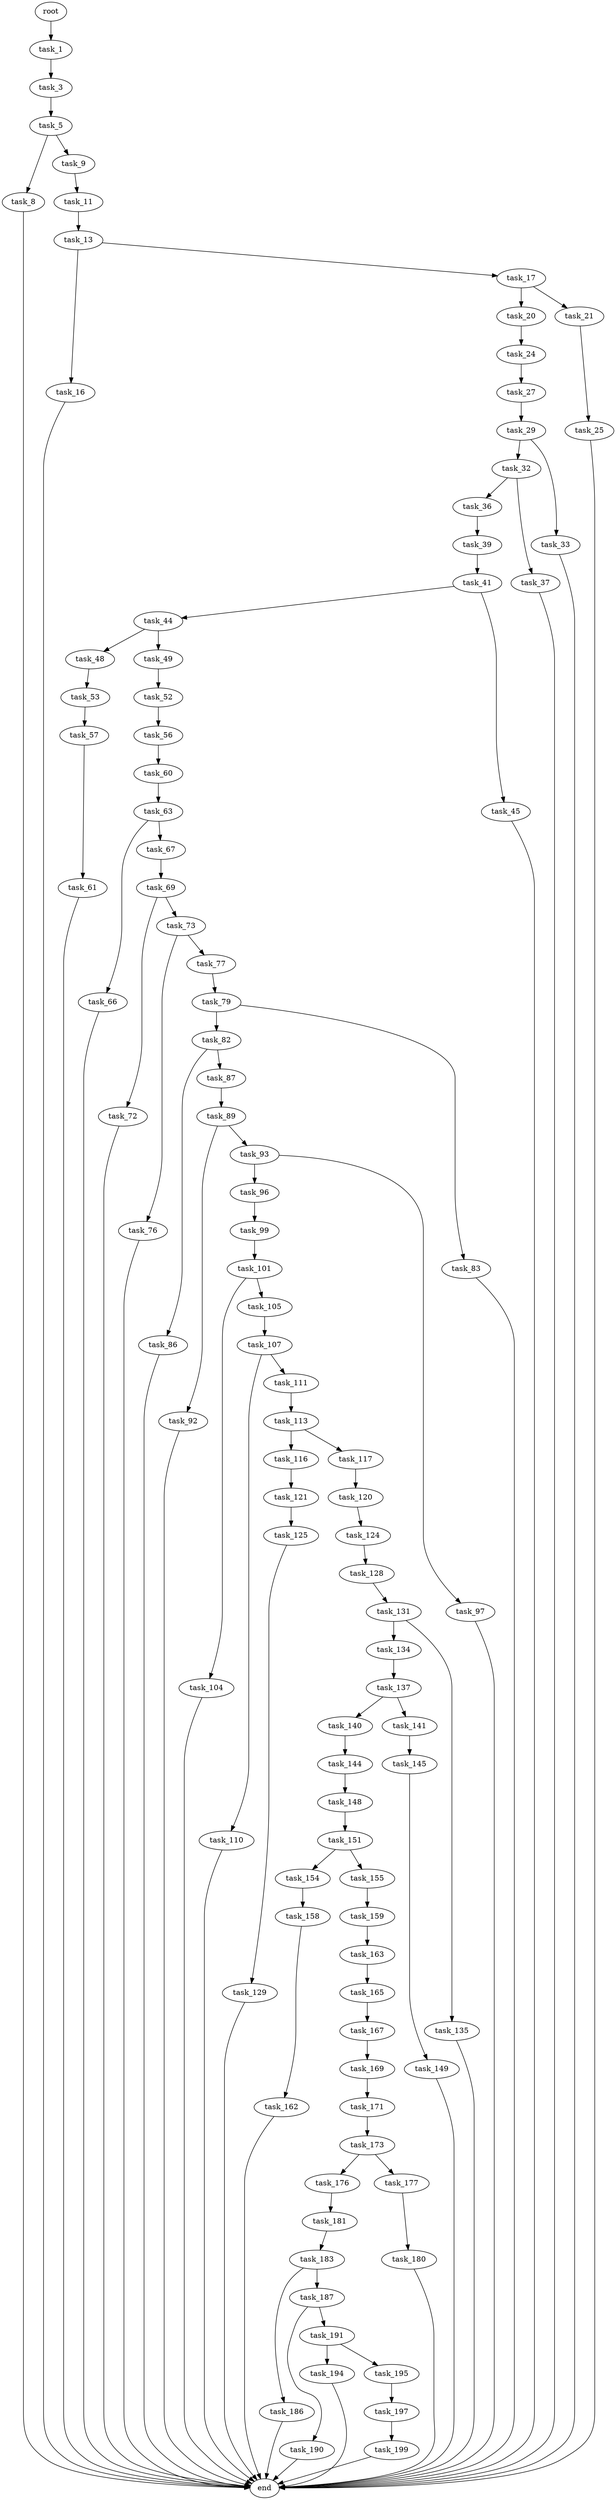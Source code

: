 digraph G {
  root [size="0.000000"];
  task_1 [size="9458653366.000000"];
  task_3 [size="1300162170.000000"];
  task_5 [size="134217728000.000000"];
  task_8 [size="335490803501.000000"];
  task_9 [size="36311373304.000000"];
  task_11 [size="129784120517.000000"];
  task_13 [size="782757789696.000000"];
  task_16 [size="2131641610.000000"];
  task_17 [size="68719476736.000000"];
  task_20 [size="246055901074.000000"];
  task_21 [size="782757789696.000000"];
  task_24 [size="5773961535.000000"];
  task_25 [size="147408503188.000000"];
  task_27 [size="68719476736.000000"];
  task_29 [size="145389978451.000000"];
  task_32 [size="3951196901.000000"];
  task_33 [size="28991029248.000000"];
  task_36 [size="384954792980.000000"];
  task_37 [size="13687750246.000000"];
  task_39 [size="29122559362.000000"];
  task_41 [size="8589934592.000000"];
  task_44 [size="549755813888.000000"];
  task_45 [size="231928233984.000000"];
  task_48 [size="68719476736.000000"];
  task_49 [size="371086141731.000000"];
  task_52 [size="68719476736.000000"];
  task_53 [size="231928233984.000000"];
  task_56 [size="22589788176.000000"];
  task_57 [size="244613536390.000000"];
  task_60 [size="14948715897.000000"];
  task_61 [size="1570999137.000000"];
  task_63 [size="1073741824000.000000"];
  task_66 [size="20568354534.000000"];
  task_67 [size="8589934592.000000"];
  task_69 [size="8583969523.000000"];
  task_72 [size="6873991595.000000"];
  task_73 [size="282416591595.000000"];
  task_76 [size="231928233984.000000"];
  task_77 [size="362558578052.000000"];
  task_79 [size="782757789696.000000"];
  task_82 [size="549755813888.000000"];
  task_83 [size="16162151466.000000"];
  task_86 [size="137765639434.000000"];
  task_87 [size="12702781601.000000"];
  task_89 [size="368293445632.000000"];
  task_92 [size="549755813888.000000"];
  task_93 [size="8526507629.000000"];
  task_96 [size="8589934592.000000"];
  task_97 [size="1073741824000.000000"];
  task_99 [size="128165544509.000000"];
  task_101 [size="134217728000.000000"];
  task_104 [size="5530136887.000000"];
  task_105 [size="230150447150.000000"];
  task_107 [size="202523674786.000000"];
  task_110 [size="1510912835.000000"];
  task_111 [size="1671492455.000000"];
  task_113 [size="782757789696.000000"];
  task_116 [size="220719239844.000000"];
  task_117 [size="5933086036.000000"];
  task_120 [size="261606443796.000000"];
  task_121 [size="21573516712.000000"];
  task_124 [size="10318838584.000000"];
  task_125 [size="8842611280.000000"];
  task_128 [size="231928233984.000000"];
  task_129 [size="1073741824000.000000"];
  task_131 [size="134217728000.000000"];
  task_134 [size="782757789696.000000"];
  task_135 [size="68719476736.000000"];
  task_137 [size="12794201352.000000"];
  task_140 [size="7672428267.000000"];
  task_141 [size="8589934592.000000"];
  task_144 [size="37290243093.000000"];
  task_145 [size="308492585428.000000"];
  task_148 [size="2251471612.000000"];
  task_149 [size="379682662833.000000"];
  task_151 [size="1099620067601.000000"];
  task_154 [size="5744381925.000000"];
  task_155 [size="571160446794.000000"];
  task_158 [size="134217728000.000000"];
  task_159 [size="231928233984.000000"];
  task_162 [size="22481740940.000000"];
  task_163 [size="881028812935.000000"];
  task_165 [size="186454487490.000000"];
  task_167 [size="37600192512.000000"];
  task_169 [size="10717114567.000000"];
  task_171 [size="550182813316.000000"];
  task_173 [size="28991029248.000000"];
  task_176 [size="12364619777.000000"];
  task_177 [size="28991029248.000000"];
  task_180 [size="68719476736.000000"];
  task_181 [size="3774238519.000000"];
  task_183 [size="34331347040.000000"];
  task_186 [size="68719476736.000000"];
  task_187 [size="202012072584.000000"];
  task_190 [size="8680541720.000000"];
  task_191 [size="257415219934.000000"];
  task_194 [size="68719476736.000000"];
  task_195 [size="68719476736.000000"];
  task_197 [size="184793320194.000000"];
  task_199 [size="61255919558.000000"];
  end [size="0.000000"];

  root -> task_1 [size="1.000000"];
  task_1 -> task_3 [size="679477248.000000"];
  task_3 -> task_5 [size="33554432.000000"];
  task_5 -> task_8 [size="209715200.000000"];
  task_5 -> task_9 [size="209715200.000000"];
  task_8 -> end [size="1.000000"];
  task_9 -> task_11 [size="679477248.000000"];
  task_11 -> task_13 [size="209715200.000000"];
  task_13 -> task_16 [size="679477248.000000"];
  task_13 -> task_17 [size="679477248.000000"];
  task_16 -> end [size="1.000000"];
  task_17 -> task_20 [size="134217728.000000"];
  task_17 -> task_21 [size="134217728.000000"];
  task_20 -> task_24 [size="301989888.000000"];
  task_21 -> task_25 [size="679477248.000000"];
  task_24 -> task_27 [size="301989888.000000"];
  task_25 -> end [size="1.000000"];
  task_27 -> task_29 [size="134217728.000000"];
  task_29 -> task_32 [size="301989888.000000"];
  task_29 -> task_33 [size="301989888.000000"];
  task_32 -> task_36 [size="301989888.000000"];
  task_32 -> task_37 [size="301989888.000000"];
  task_33 -> end [size="1.000000"];
  task_36 -> task_39 [size="411041792.000000"];
  task_37 -> end [size="1.000000"];
  task_39 -> task_41 [size="679477248.000000"];
  task_41 -> task_44 [size="33554432.000000"];
  task_41 -> task_45 [size="33554432.000000"];
  task_44 -> task_48 [size="536870912.000000"];
  task_44 -> task_49 [size="536870912.000000"];
  task_45 -> end [size="1.000000"];
  task_48 -> task_53 [size="134217728.000000"];
  task_49 -> task_52 [size="301989888.000000"];
  task_52 -> task_56 [size="134217728.000000"];
  task_53 -> task_57 [size="301989888.000000"];
  task_56 -> task_60 [size="838860800.000000"];
  task_57 -> task_61 [size="536870912.000000"];
  task_60 -> task_63 [size="411041792.000000"];
  task_61 -> end [size="1.000000"];
  task_63 -> task_66 [size="838860800.000000"];
  task_63 -> task_67 [size="838860800.000000"];
  task_66 -> end [size="1.000000"];
  task_67 -> task_69 [size="33554432.000000"];
  task_69 -> task_72 [size="209715200.000000"];
  task_69 -> task_73 [size="209715200.000000"];
  task_72 -> end [size="1.000000"];
  task_73 -> task_76 [size="209715200.000000"];
  task_73 -> task_77 [size="209715200.000000"];
  task_76 -> end [size="1.000000"];
  task_77 -> task_79 [size="536870912.000000"];
  task_79 -> task_82 [size="679477248.000000"];
  task_79 -> task_83 [size="679477248.000000"];
  task_82 -> task_86 [size="536870912.000000"];
  task_82 -> task_87 [size="536870912.000000"];
  task_83 -> end [size="1.000000"];
  task_86 -> end [size="1.000000"];
  task_87 -> task_89 [size="209715200.000000"];
  task_89 -> task_92 [size="411041792.000000"];
  task_89 -> task_93 [size="411041792.000000"];
  task_92 -> end [size="1.000000"];
  task_93 -> task_96 [size="134217728.000000"];
  task_93 -> task_97 [size="134217728.000000"];
  task_96 -> task_99 [size="33554432.000000"];
  task_97 -> end [size="1.000000"];
  task_99 -> task_101 [size="134217728.000000"];
  task_101 -> task_104 [size="209715200.000000"];
  task_101 -> task_105 [size="209715200.000000"];
  task_104 -> end [size="1.000000"];
  task_105 -> task_107 [size="679477248.000000"];
  task_107 -> task_110 [size="209715200.000000"];
  task_107 -> task_111 [size="209715200.000000"];
  task_110 -> end [size="1.000000"];
  task_111 -> task_113 [size="33554432.000000"];
  task_113 -> task_116 [size="679477248.000000"];
  task_113 -> task_117 [size="679477248.000000"];
  task_116 -> task_121 [size="411041792.000000"];
  task_117 -> task_120 [size="301989888.000000"];
  task_120 -> task_124 [size="209715200.000000"];
  task_121 -> task_125 [size="33554432.000000"];
  task_124 -> task_128 [size="209715200.000000"];
  task_125 -> task_129 [size="411041792.000000"];
  task_128 -> task_131 [size="301989888.000000"];
  task_129 -> end [size="1.000000"];
  task_131 -> task_134 [size="209715200.000000"];
  task_131 -> task_135 [size="209715200.000000"];
  task_134 -> task_137 [size="679477248.000000"];
  task_135 -> end [size="1.000000"];
  task_137 -> task_140 [size="301989888.000000"];
  task_137 -> task_141 [size="301989888.000000"];
  task_140 -> task_144 [size="536870912.000000"];
  task_141 -> task_145 [size="33554432.000000"];
  task_144 -> task_148 [size="679477248.000000"];
  task_145 -> task_149 [size="209715200.000000"];
  task_148 -> task_151 [size="75497472.000000"];
  task_149 -> end [size="1.000000"];
  task_151 -> task_154 [size="679477248.000000"];
  task_151 -> task_155 [size="679477248.000000"];
  task_154 -> task_158 [size="411041792.000000"];
  task_155 -> task_159 [size="411041792.000000"];
  task_158 -> task_162 [size="209715200.000000"];
  task_159 -> task_163 [size="301989888.000000"];
  task_162 -> end [size="1.000000"];
  task_163 -> task_165 [size="679477248.000000"];
  task_165 -> task_167 [size="134217728.000000"];
  task_167 -> task_169 [size="75497472.000000"];
  task_169 -> task_171 [size="679477248.000000"];
  task_171 -> task_173 [size="679477248.000000"];
  task_173 -> task_176 [size="75497472.000000"];
  task_173 -> task_177 [size="75497472.000000"];
  task_176 -> task_181 [size="301989888.000000"];
  task_177 -> task_180 [size="75497472.000000"];
  task_180 -> end [size="1.000000"];
  task_181 -> task_183 [size="75497472.000000"];
  task_183 -> task_186 [size="679477248.000000"];
  task_183 -> task_187 [size="679477248.000000"];
  task_186 -> end [size="1.000000"];
  task_187 -> task_190 [size="134217728.000000"];
  task_187 -> task_191 [size="134217728.000000"];
  task_190 -> end [size="1.000000"];
  task_191 -> task_194 [size="209715200.000000"];
  task_191 -> task_195 [size="209715200.000000"];
  task_194 -> end [size="1.000000"];
  task_195 -> task_197 [size="134217728.000000"];
  task_197 -> task_199 [size="301989888.000000"];
  task_199 -> end [size="1.000000"];
}
